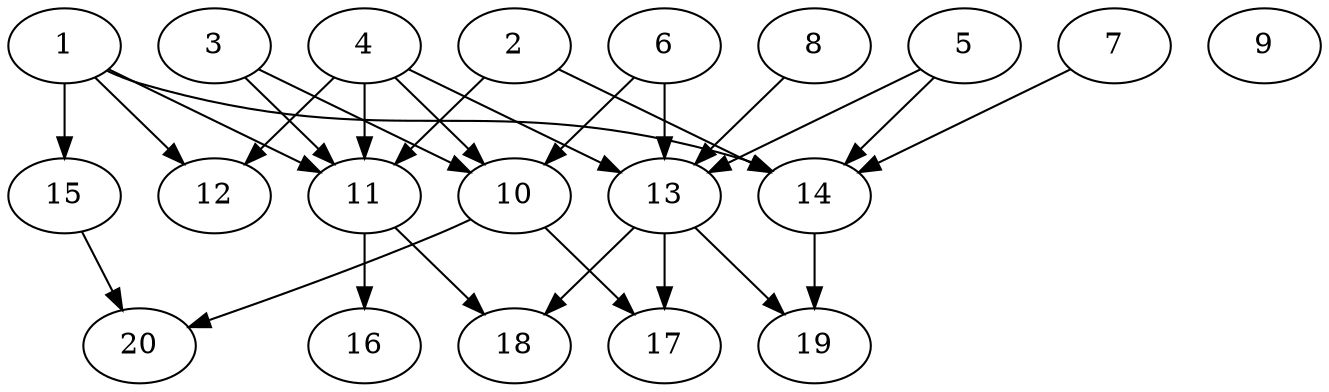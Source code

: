 // DAG automatically generated by daggen at Wed Jul 24 21:26:16 2019
// ./daggen --dot -n 20 --ccr 0.4 --fat 0.8 --regular 0.5 --density 0.5 --mindata 5242880 --maxdata 52428800 
digraph G {
  1 [size="92549120", alpha="0.07", expect_size="37019648"] 
  1 -> 11 [size ="37019648"]
  1 -> 12 [size ="37019648"]
  1 -> 14 [size ="37019648"]
  1 -> 15 [size ="37019648"]
  2 [size="54417920", alpha="0.17", expect_size="21767168"] 
  2 -> 11 [size ="21767168"]
  2 -> 14 [size ="21767168"]
  3 [size="123110400", alpha="0.02", expect_size="49244160"] 
  3 -> 10 [size ="49244160"]
  3 -> 11 [size ="49244160"]
  4 [size="45562880", alpha="0.10", expect_size="18225152"] 
  4 -> 10 [size ="18225152"]
  4 -> 11 [size ="18225152"]
  4 -> 12 [size ="18225152"]
  4 -> 13 [size ="18225152"]
  5 [size="54371840", alpha="0.20", expect_size="21748736"] 
  5 -> 13 [size ="21748736"]
  5 -> 14 [size ="21748736"]
  6 [size="127390720", alpha="0.20", expect_size="50956288"] 
  6 -> 10 [size ="50956288"]
  6 -> 13 [size ="50956288"]
  7 [size="112783360", alpha="0.10", expect_size="45113344"] 
  7 -> 14 [size ="45113344"]
  8 [size="76520960", alpha="0.10", expect_size="30608384"] 
  8 -> 13 [size ="30608384"]
  9 [size="107622400", alpha="0.16", expect_size="43048960"] 
  10 [size="105149440", alpha="0.18", expect_size="42059776"] 
  10 -> 17 [size ="42059776"]
  10 -> 20 [size ="42059776"]
  11 [size="96839680", alpha="0.01", expect_size="38735872"] 
  11 -> 16 [size ="38735872"]
  11 -> 18 [size ="38735872"]
  12 [size="22686720", alpha="0.02", expect_size="9074688"] 
  13 [size="124177920", alpha="0.10", expect_size="49671168"] 
  13 -> 17 [size ="49671168"]
  13 -> 18 [size ="49671168"]
  13 -> 19 [size ="49671168"]
  14 [size="18216960", alpha="0.18", expect_size="7286784"] 
  14 -> 19 [size ="7286784"]
  15 [size="75929600", alpha="0.06", expect_size="30371840"] 
  15 -> 20 [size ="30371840"]
  16 [size="75200000", alpha="0.04", expect_size="30080000"] 
  17 [size="74833920", alpha="0.15", expect_size="29933568"] 
  18 [size="14750720", alpha="0.09", expect_size="5900288"] 
  19 [size="75635200", alpha="0.08", expect_size="30254080"] 
  20 [size="50744320", alpha="0.16", expect_size="20297728"] 
}
